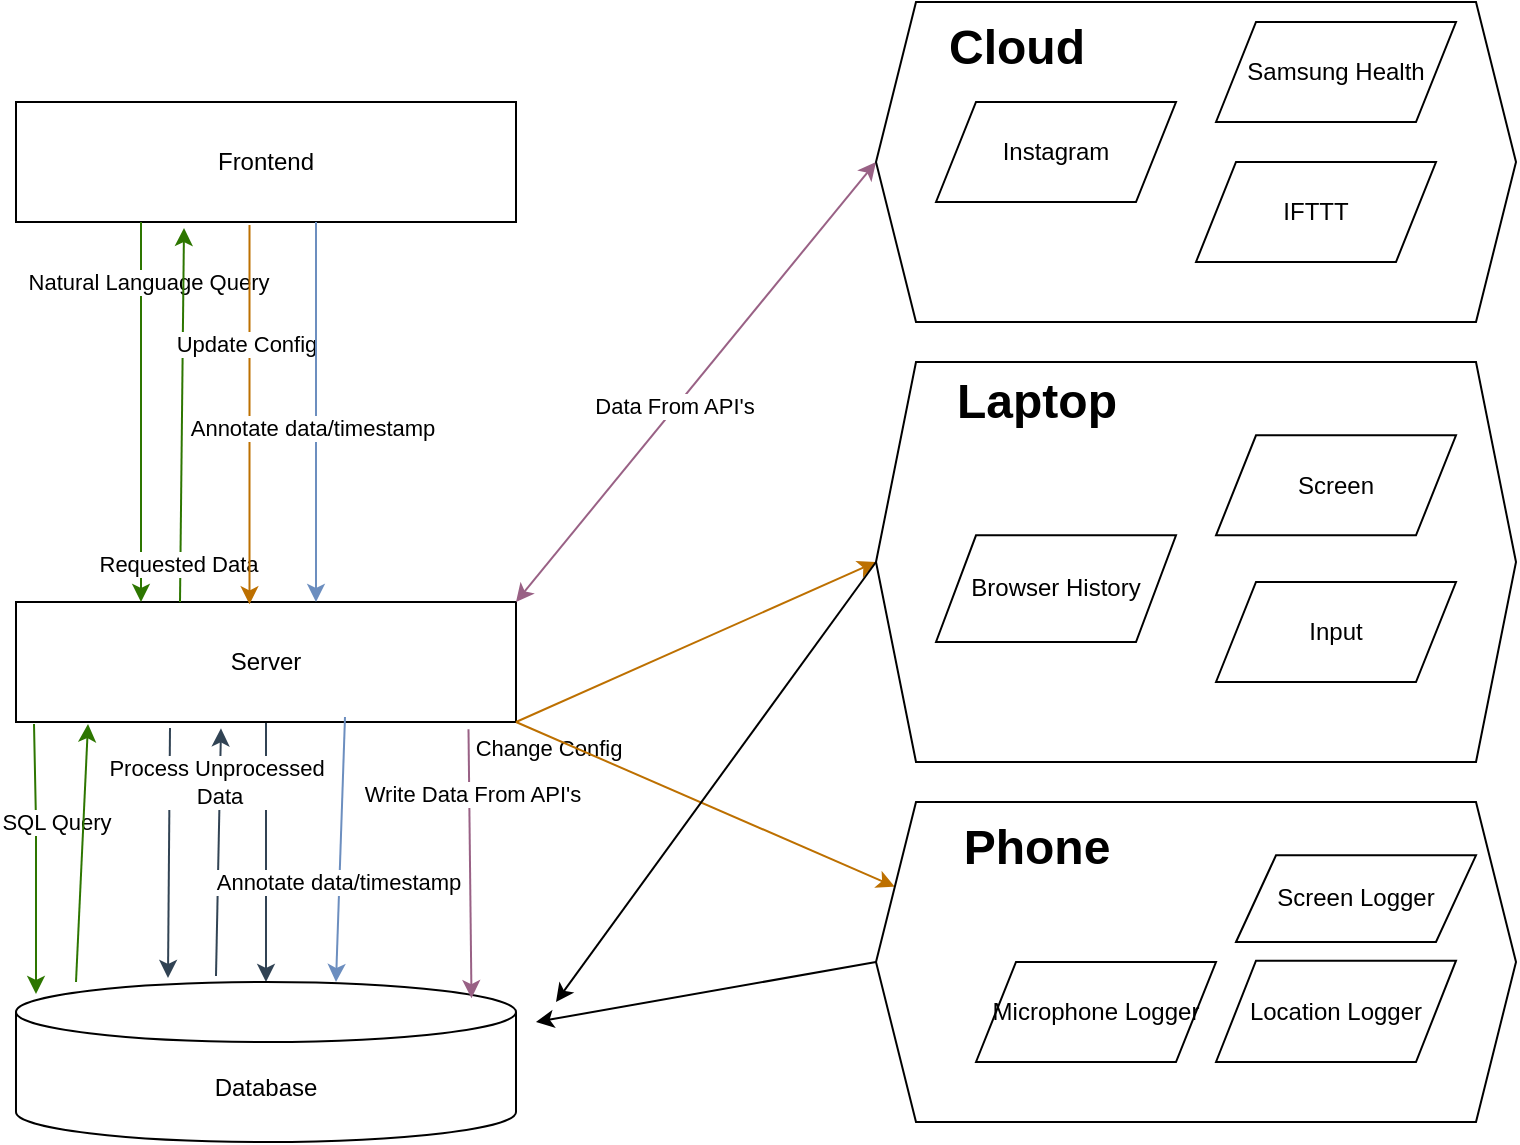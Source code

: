 <mxfile version="26.2.10">
  <diagram name="Page-1" id="FO4wU6uAOWpxlEI_7BUU">
    <mxGraphModel dx="804" dy="756" grid="1" gridSize="10" guides="1" tooltips="1" connect="1" arrows="1" fold="1" page="1" pageScale="1" pageWidth="850" pageHeight="1100" math="0" shadow="0">
      <root>
        <mxCell id="0" />
        <mxCell id="1" parent="0" />
        <mxCell id="l8wk_pgIOx0_skZfnd5F-7" value="" style="endArrow=classic;html=1;rounded=0;entryX=0.5;entryY=0;entryDx=0;entryDy=0;entryPerimeter=0;exitX=0.5;exitY=1;exitDx=0;exitDy=0;fillColor=#647687;strokeColor=#314354;" edge="1" parent="1" source="elYpCwUr6IDclWBqz2dl-32" target="elYpCwUr6IDclWBqz2dl-1">
          <mxGeometry width="50" height="50" relative="1" as="geometry">
            <mxPoint x="500" y="410" as="sourcePoint" />
            <mxPoint x="550" y="360" as="targetPoint" />
          </mxGeometry>
        </mxCell>
        <mxCell id="l8wk_pgIOx0_skZfnd5F-5" value="" style="endArrow=classic;html=1;rounded=0;entryX=0.41;entryY=1.053;entryDx=0;entryDy=0;exitX=0.4;exitY=-0.037;exitDx=0;exitDy=0;exitPerimeter=0;fillColor=#647687;strokeColor=#314354;entryPerimeter=0;" edge="1" parent="1" source="elYpCwUr6IDclWBqz2dl-1" target="elYpCwUr6IDclWBqz2dl-32">
          <mxGeometry width="50" height="50" relative="1" as="geometry">
            <mxPoint x="221" y="457.5" as="sourcePoint" />
            <mxPoint x="220" y="582.5" as="targetPoint" />
          </mxGeometry>
        </mxCell>
        <mxCell id="elYpCwUr6IDclWBqz2dl-11" value="" style="group" parent="1" vertex="1" connectable="0">
          <mxGeometry x="550" y="270" width="320" height="200" as="geometry" />
        </mxCell>
        <mxCell id="elYpCwUr6IDclWBqz2dl-4" value="" style="shape=hexagon;perimeter=hexagonPerimeter2;whiteSpace=wrap;html=1;fixedSize=1;" parent="elYpCwUr6IDclWBqz2dl-11" vertex="1">
          <mxGeometry width="320" height="200" as="geometry" />
        </mxCell>
        <mxCell id="elYpCwUr6IDclWBqz2dl-8" value="&lt;h4&gt;Laptop&lt;br&gt;&lt;/h4&gt;" style="text;strokeColor=none;fillColor=none;html=1;fontSize=24;fontStyle=1;verticalAlign=middle;align=center;" parent="elYpCwUr6IDclWBqz2dl-11" vertex="1">
          <mxGeometry x="30" y="6.667" width="100" height="26.667" as="geometry" />
        </mxCell>
        <mxCell id="elYpCwUr6IDclWBqz2dl-60" value="Browser History" style="shape=parallelogram;perimeter=parallelogramPerimeter;whiteSpace=wrap;html=1;fixedSize=1;strokeColor=light-dark(#000000,#66CC00);" parent="elYpCwUr6IDclWBqz2dl-11" vertex="1">
          <mxGeometry x="30" y="86.67" width="120" height="53.33" as="geometry" />
        </mxCell>
        <mxCell id="elYpCwUr6IDclWBqz2dl-9" value="Input" style="shape=parallelogram;perimeter=parallelogramPerimeter;whiteSpace=wrap;html=1;fixedSize=1;strokeColor=light-dark(#000000,#66CC00);" parent="elYpCwUr6IDclWBqz2dl-11" vertex="1">
          <mxGeometry x="170" y="110" width="120" height="50" as="geometry" />
        </mxCell>
        <mxCell id="elYpCwUr6IDclWBqz2dl-2" value="Screen" style="shape=parallelogram;perimeter=parallelogramPerimeter;whiteSpace=wrap;html=1;fixedSize=1;fillColor=none;strokeColor=light-dark(#000000,#66CC00);" parent="elYpCwUr6IDclWBqz2dl-11" vertex="1">
          <mxGeometry x="170" y="36.67" width="120" height="50" as="geometry" />
        </mxCell>
        <mxCell id="elYpCwUr6IDclWBqz2dl-1" value="Database" style="shape=cylinder3;whiteSpace=wrap;html=1;boundedLbl=1;backgroundOutline=1;size=15;" parent="1" vertex="1">
          <mxGeometry x="120" y="580" width="250" height="80" as="geometry" />
        </mxCell>
        <mxCell id="elYpCwUr6IDclWBqz2dl-32" value="Server" style="rounded=0;whiteSpace=wrap;html=1;" parent="1" vertex="1">
          <mxGeometry x="120" y="390" width="250" height="60" as="geometry" />
        </mxCell>
        <mxCell id="elYpCwUr6IDclWBqz2dl-33" value="" style="endArrow=classic;html=1;rounded=0;entryX=0;entryY=0.5;entryDx=0;entryDy=0;exitX=1;exitY=1;exitDx=0;exitDy=0;fillColor=#f0a30a;strokeColor=#BD7000;" parent="1" source="elYpCwUr6IDclWBqz2dl-32" target="elYpCwUr6IDclWBqz2dl-4" edge="1">
          <mxGeometry width="50" height="50" relative="1" as="geometry">
            <mxPoint x="390" y="390" as="sourcePoint" />
            <mxPoint x="440" y="340" as="targetPoint" />
          </mxGeometry>
        </mxCell>
        <mxCell id="elYpCwUr6IDclWBqz2dl-51" value="Change Config" style="edgeLabel;html=1;align=center;verticalAlign=middle;resizable=0;points=[];" parent="elYpCwUr6IDclWBqz2dl-33" vertex="1" connectable="0">
          <mxGeometry x="-0.094" y="-5" relative="1" as="geometry">
            <mxPoint x="-68" y="44" as="offset" />
          </mxGeometry>
        </mxCell>
        <mxCell id="elYpCwUr6IDclWBqz2dl-34" value="" style="endArrow=classic;html=1;rounded=0;entryX=0;entryY=0.25;entryDx=0;entryDy=0;exitX=1;exitY=1;exitDx=0;exitDy=0;fillColor=#f0a30a;strokeColor=#BD7000;" parent="1" source="elYpCwUr6IDclWBqz2dl-32" target="elYpCwUr6IDclWBqz2dl-13" edge="1">
          <mxGeometry width="50" height="50" relative="1" as="geometry">
            <mxPoint x="380" y="400" as="sourcePoint" />
            <mxPoint x="600" y="250" as="targetPoint" />
          </mxGeometry>
        </mxCell>
        <mxCell id="elYpCwUr6IDclWBqz2dl-37" value="Frontend" style="rounded=0;whiteSpace=wrap;html=1;" parent="1" vertex="1">
          <mxGeometry x="120" y="140" width="250" height="60" as="geometry" />
        </mxCell>
        <mxCell id="elYpCwUr6IDclWBqz2dl-38" value="" style="endArrow=classic;html=1;rounded=0;exitX=0.25;exitY=1;exitDx=0;exitDy=0;entryX=0.25;entryY=0;entryDx=0;entryDy=0;fillColor=#60a917;strokeColor=#2D7600;" parent="1" source="elYpCwUr6IDclWBqz2dl-37" target="elYpCwUr6IDclWBqz2dl-32" edge="1">
          <mxGeometry width="50" height="50" relative="1" as="geometry">
            <mxPoint x="390" y="390" as="sourcePoint" />
            <mxPoint x="440" y="340" as="targetPoint" />
          </mxGeometry>
        </mxCell>
        <mxCell id="elYpCwUr6IDclWBqz2dl-46" value="Natural Language Query" style="edgeLabel;html=1;align=center;verticalAlign=middle;resizable=0;points=[];" parent="elYpCwUr6IDclWBqz2dl-38" vertex="1" connectable="0">
          <mxGeometry x="-0.053" y="3" relative="1" as="geometry">
            <mxPoint y="-60" as="offset" />
          </mxGeometry>
        </mxCell>
        <mxCell id="elYpCwUr6IDclWBqz2dl-39" value="" style="endArrow=classic;html=1;rounded=0;exitX=0.328;exitY=-0.017;exitDx=0;exitDy=0;fillColor=#60a917;strokeColor=#2D7600;exitPerimeter=0;entryX=0.336;entryY=1.033;entryDx=0;entryDy=0;entryPerimeter=0;" parent="1" edge="1">
          <mxGeometry width="50" height="50" relative="1" as="geometry">
            <mxPoint x="202" y="390" as="sourcePoint" />
            <mxPoint x="204" y="203.0" as="targetPoint" />
          </mxGeometry>
        </mxCell>
        <mxCell id="elYpCwUr6IDclWBqz2dl-49" value="Requested Data" style="edgeLabel;html=1;align=center;verticalAlign=middle;resizable=0;points=[];" parent="elYpCwUr6IDclWBqz2dl-39" vertex="1" connectable="0">
          <mxGeometry x="0.344" y="2" relative="1" as="geometry">
            <mxPoint x="-1" y="106" as="offset" />
          </mxGeometry>
        </mxCell>
        <mxCell id="elYpCwUr6IDclWBqz2dl-40" value="" style="endArrow=classic;html=1;rounded=0;entryX=0.04;entryY=0.075;entryDx=0;entryDy=0;entryPerimeter=0;exitX=0.036;exitY=1.017;exitDx=0;exitDy=0;fillColor=#60a917;strokeColor=#2D7600;exitPerimeter=0;" parent="1" target="elYpCwUr6IDclWBqz2dl-1" edge="1" source="elYpCwUr6IDclWBqz2dl-32">
          <mxGeometry width="50" height="50" relative="1" as="geometry">
            <mxPoint x="179.5" y="450" as="sourcePoint" />
            <mxPoint x="170" y="583.04" as="targetPoint" />
            <Array as="points">
              <mxPoint x="130" y="500" />
            </Array>
          </mxGeometry>
        </mxCell>
        <mxCell id="elYpCwUr6IDclWBqz2dl-47" value="SQL Query" style="edgeLabel;html=1;align=center;verticalAlign=middle;resizable=0;points=[];" parent="elYpCwUr6IDclWBqz2dl-40" vertex="1" connectable="0">
          <mxGeometry x="-0.41" y="1" relative="1" as="geometry">
            <mxPoint x="9" y="9" as="offset" />
          </mxGeometry>
        </mxCell>
        <mxCell id="elYpCwUr6IDclWBqz2dl-45" value="" style="endArrow=classic;html=1;rounded=0;entryX=0.344;entryY=1.017;entryDx=0;entryDy=0;exitX=0.32;exitY=0;exitDx=0;exitDy=0;exitPerimeter=0;fillColor=#60a917;strokeColor=#2D7600;entryPerimeter=0;" parent="1" edge="1">
          <mxGeometry width="50" height="50" relative="1" as="geometry">
            <mxPoint x="150" y="580" as="sourcePoint" />
            <mxPoint x="156" y="451.02" as="targetPoint" />
          </mxGeometry>
        </mxCell>
        <mxCell id="elYpCwUr6IDclWBqz2dl-58" value="" style="group" parent="1" vertex="1" connectable="0">
          <mxGeometry x="550" y="490" width="320" height="160" as="geometry" />
        </mxCell>
        <mxCell id="elYpCwUr6IDclWBqz2dl-12" value="" style="group" parent="elYpCwUr6IDclWBqz2dl-58" vertex="1" connectable="0">
          <mxGeometry width="320" height="160" as="geometry" />
        </mxCell>
        <mxCell id="elYpCwUr6IDclWBqz2dl-13" value="" style="shape=hexagon;perimeter=hexagonPerimeter2;whiteSpace=wrap;html=1;fixedSize=1;" parent="elYpCwUr6IDclWBqz2dl-12" vertex="1">
          <mxGeometry width="320" height="160" as="geometry" />
        </mxCell>
        <mxCell id="elYpCwUr6IDclWBqz2dl-14" value="Phone" style="text;strokeColor=none;fillColor=none;html=1;fontSize=24;fontStyle=1;verticalAlign=middle;align=center;" parent="elYpCwUr6IDclWBqz2dl-12" vertex="1">
          <mxGeometry x="30" y="5.33" width="100" height="34.67" as="geometry" />
        </mxCell>
        <mxCell id="elYpCwUr6IDclWBqz2dl-15" value="Location Logger" style="shape=parallelogram;perimeter=parallelogramPerimeter;whiteSpace=wrap;html=1;fixedSize=1;strokeColor=light-dark(#000000,#66CC00);" parent="elYpCwUr6IDclWBqz2dl-12" vertex="1">
          <mxGeometry x="170" y="79.33" width="120" height="50.67" as="geometry" />
        </mxCell>
        <mxCell id="l8wk_pgIOx0_skZfnd5F-25" value="Microphone Logger" style="shape=parallelogram;perimeter=parallelogramPerimeter;whiteSpace=wrap;html=1;fixedSize=1;strokeColor=light-dark(#000000,#66CC00);" vertex="1" parent="elYpCwUr6IDclWBqz2dl-12">
          <mxGeometry x="50" y="80" width="120" height="50" as="geometry" />
        </mxCell>
        <mxCell id="elYpCwUr6IDclWBqz2dl-3" value="Screen Logger" style="shape=parallelogram;perimeter=parallelogramPerimeter;whiteSpace=wrap;html=1;fixedSize=1;strokeColor=light-dark(#000000,#FF0000);" parent="elYpCwUr6IDclWBqz2dl-58" vertex="1">
          <mxGeometry x="180" y="26.67" width="120" height="43.33" as="geometry" />
        </mxCell>
        <mxCell id="l8wk_pgIOx0_skZfnd5F-1" value="" style="endArrow=classic;html=1;rounded=0;entryX=0.467;entryY=0.019;entryDx=0;entryDy=0;entryPerimeter=0;exitX=0.467;exitY=1.024;exitDx=0;exitDy=0;exitPerimeter=0;fillColor=#f0a30a;strokeColor=#BD7000;" edge="1" parent="1" source="elYpCwUr6IDclWBqz2dl-37" target="elYpCwUr6IDclWBqz2dl-32">
          <mxGeometry width="50" height="50" relative="1" as="geometry">
            <mxPoint x="500" y="410" as="sourcePoint" />
            <mxPoint x="550" y="360" as="targetPoint" />
          </mxGeometry>
        </mxCell>
        <mxCell id="l8wk_pgIOx0_skZfnd5F-2" value="&lt;div&gt;Update Config&lt;/div&gt;" style="edgeLabel;html=1;align=center;verticalAlign=middle;resizable=0;points=[];" vertex="1" connectable="0" parent="l8wk_pgIOx0_skZfnd5F-1">
          <mxGeometry x="-0.288" y="-2" relative="1" as="geometry">
            <mxPoint y="-8" as="offset" />
          </mxGeometry>
        </mxCell>
        <mxCell id="l8wk_pgIOx0_skZfnd5F-3" value="" style="endArrow=classic;html=1;rounded=0;entryX=0.304;entryY=-0.025;entryDx=0;entryDy=0;entryPerimeter=0;exitX=0.308;exitY=1.05;exitDx=0;exitDy=0;exitPerimeter=0;fillColor=#647687;strokeColor=#314354;" edge="1" parent="1" source="elYpCwUr6IDclWBqz2dl-32" target="elYpCwUr6IDclWBqz2dl-1">
          <mxGeometry width="50" height="50" relative="1" as="geometry">
            <mxPoint x="500" y="410" as="sourcePoint" />
            <mxPoint x="550" y="360" as="targetPoint" />
          </mxGeometry>
        </mxCell>
        <mxCell id="l8wk_pgIOx0_skZfnd5F-4" value="&lt;div&gt;Process Unprocessed&lt;/div&gt;&lt;div&gt;&amp;nbsp;Data&lt;/div&gt;" style="edgeLabel;html=1;align=center;verticalAlign=middle;resizable=0;points=[];" vertex="1" connectable="0" parent="l8wk_pgIOx0_skZfnd5F-3">
          <mxGeometry x="-0.504" y="-2" relative="1" as="geometry">
            <mxPoint x="25" y="-4" as="offset" />
          </mxGeometry>
        </mxCell>
        <mxCell id="l8wk_pgIOx0_skZfnd5F-45" value="" style="endArrow=classic;html=1;rounded=0;exitX=0;exitY=0.5;exitDx=0;exitDy=0;" edge="1" parent="1" source="elYpCwUr6IDclWBqz2dl-13">
          <mxGeometry width="50" height="50" relative="1" as="geometry">
            <mxPoint x="560" y="560" as="sourcePoint" />
            <mxPoint x="380" y="600" as="targetPoint" />
          </mxGeometry>
        </mxCell>
        <mxCell id="l8wk_pgIOx0_skZfnd5F-46" value="" style="endArrow=classic;html=1;rounded=0;exitX=0;exitY=0.5;exitDx=0;exitDy=0;" edge="1" parent="1" source="elYpCwUr6IDclWBqz2dl-4">
          <mxGeometry width="50" height="50" relative="1" as="geometry">
            <mxPoint x="610" y="360" as="sourcePoint" />
            <mxPoint x="390" y="590" as="targetPoint" />
          </mxGeometry>
        </mxCell>
        <mxCell id="l8wk_pgIOx0_skZfnd5F-51" value="" style="endArrow=classic;startArrow=classic;html=1;rounded=0;entryX=0;entryY=0.5;entryDx=0;entryDy=0;fillColor=#e6d0de;strokeColor=#996185;gradientColor=#d5739d;" edge="1" parent="1" target="l8wk_pgIOx0_skZfnd5F-49">
          <mxGeometry width="50" height="50" relative="1" as="geometry">
            <mxPoint x="370" y="390" as="sourcePoint" />
            <mxPoint x="420" y="340" as="targetPoint" />
          </mxGeometry>
        </mxCell>
        <mxCell id="l8wk_pgIOx0_skZfnd5F-52" value="Data From API&#39;s" style="edgeLabel;html=1;align=center;verticalAlign=middle;resizable=0;points=[];" vertex="1" connectable="0" parent="l8wk_pgIOx0_skZfnd5F-51">
          <mxGeometry x="-0.114" y="1" relative="1" as="geometry">
            <mxPoint as="offset" />
          </mxGeometry>
        </mxCell>
        <mxCell id="l8wk_pgIOx0_skZfnd5F-57" value="" style="endArrow=classic;html=1;rounded=0;exitX=0.905;exitY=1.06;exitDx=0;exitDy=0;exitPerimeter=0;entryX=0.911;entryY=0.101;entryDx=0;entryDy=0;entryPerimeter=0;fillColor=#e6d0de;strokeColor=#996185;gradientColor=#d5739d;" edge="1" parent="1" source="elYpCwUr6IDclWBqz2dl-32" target="elYpCwUr6IDclWBqz2dl-1">
          <mxGeometry width="50" height="50" relative="1" as="geometry">
            <mxPoint x="450" y="400" as="sourcePoint" />
            <mxPoint x="500" y="350" as="targetPoint" />
          </mxGeometry>
        </mxCell>
        <mxCell id="l8wk_pgIOx0_skZfnd5F-58" value="&lt;div&gt;Write Data From API&#39;s&lt;/div&gt;" style="edgeLabel;html=1;align=center;verticalAlign=middle;resizable=0;points=[];" vertex="1" connectable="0" parent="l8wk_pgIOx0_skZfnd5F-57">
          <mxGeometry x="-0.518" y="1" relative="1" as="geometry">
            <mxPoint as="offset" />
          </mxGeometry>
        </mxCell>
        <mxCell id="l8wk_pgIOx0_skZfnd5F-60" value="" style="group" vertex="1" connectable="0" parent="1">
          <mxGeometry x="550" y="90" width="320" height="160" as="geometry" />
        </mxCell>
        <mxCell id="l8wk_pgIOx0_skZfnd5F-49" value="" style="shape=hexagon;perimeter=hexagonPerimeter2;whiteSpace=wrap;html=1;fixedSize=1;" vertex="1" parent="l8wk_pgIOx0_skZfnd5F-60">
          <mxGeometry width="320" height="160" as="geometry" />
        </mxCell>
        <mxCell id="l8wk_pgIOx0_skZfnd5F-50" value="Cloud" style="text;strokeColor=none;fillColor=none;html=1;fontSize=24;fontStyle=1;verticalAlign=middle;align=center;" vertex="1" parent="l8wk_pgIOx0_skZfnd5F-60">
          <mxGeometry x="20" y="9.997" width="100" height="26.667" as="geometry" />
        </mxCell>
        <mxCell id="l8wk_pgIOx0_skZfnd5F-53" value="Instagram" style="shape=parallelogram;perimeter=parallelogramPerimeter;whiteSpace=wrap;html=1;fixedSize=1;fillColor=none;strokeColor=light-dark(#000000,#66CC00);" vertex="1" parent="l8wk_pgIOx0_skZfnd5F-60">
          <mxGeometry x="30" y="50.0" width="120" height="50" as="geometry" />
        </mxCell>
        <mxCell id="l8wk_pgIOx0_skZfnd5F-55" value="Samsung Health" style="shape=parallelogram;perimeter=parallelogramPerimeter;whiteSpace=wrap;html=1;fixedSize=1;fillColor=none;strokeColor=light-dark(#000000,#66CC00);" vertex="1" parent="l8wk_pgIOx0_skZfnd5F-60">
          <mxGeometry x="170" y="10.0" width="120" height="50" as="geometry" />
        </mxCell>
        <mxCell id="l8wk_pgIOx0_skZfnd5F-56" value="IFTTT" style="shape=parallelogram;perimeter=parallelogramPerimeter;whiteSpace=wrap;html=1;fixedSize=1;fillColor=none;strokeColor=light-dark(#000000,#66CC00);" vertex="1" parent="l8wk_pgIOx0_skZfnd5F-60">
          <mxGeometry x="160" y="80.0" width="120" height="50" as="geometry" />
        </mxCell>
        <mxCell id="l8wk_pgIOx0_skZfnd5F-62" value="" style="endArrow=classic;html=1;rounded=0;entryX=0.467;entryY=0.019;entryDx=0;entryDy=0;entryPerimeter=0;exitX=0.467;exitY=1.024;exitDx=0;exitDy=0;exitPerimeter=0;fillColor=#dae8fc;strokeColor=#6c8ebf;gradientColor=#7ea6e0;" edge="1" parent="1">
          <mxGeometry width="50" height="50" relative="1" as="geometry">
            <mxPoint x="270" y="200" as="sourcePoint" />
            <mxPoint x="270" y="390" as="targetPoint" />
          </mxGeometry>
        </mxCell>
        <mxCell id="l8wk_pgIOx0_skZfnd5F-63" value="Annotate data/timestamp" style="edgeLabel;html=1;align=center;verticalAlign=middle;resizable=0;points=[];" vertex="1" connectable="0" parent="l8wk_pgIOx0_skZfnd5F-62">
          <mxGeometry x="-0.288" y="-2" relative="1" as="geometry">
            <mxPoint y="35" as="offset" />
          </mxGeometry>
        </mxCell>
        <mxCell id="l8wk_pgIOx0_skZfnd5F-65" value="" style="endArrow=classic;html=1;rounded=0;entryX=0.467;entryY=0.019;entryDx=0;entryDy=0;entryPerimeter=0;exitX=0.658;exitY=0.959;exitDx=0;exitDy=0;exitPerimeter=0;fillColor=#dae8fc;strokeColor=#6c8ebf;gradientColor=#7ea6e0;" edge="1" parent="1" source="elYpCwUr6IDclWBqz2dl-32">
          <mxGeometry width="50" height="50" relative="1" as="geometry">
            <mxPoint x="280" y="390" as="sourcePoint" />
            <mxPoint x="280" y="580" as="targetPoint" />
          </mxGeometry>
        </mxCell>
        <mxCell id="l8wk_pgIOx0_skZfnd5F-66" value="Annotate data/timestamp" style="edgeLabel;html=1;align=center;verticalAlign=middle;resizable=0;points=[];" vertex="1" connectable="0" parent="l8wk_pgIOx0_skZfnd5F-65">
          <mxGeometry x="-0.288" y="-2" relative="1" as="geometry">
            <mxPoint y="35" as="offset" />
          </mxGeometry>
        </mxCell>
      </root>
    </mxGraphModel>
  </diagram>
</mxfile>
